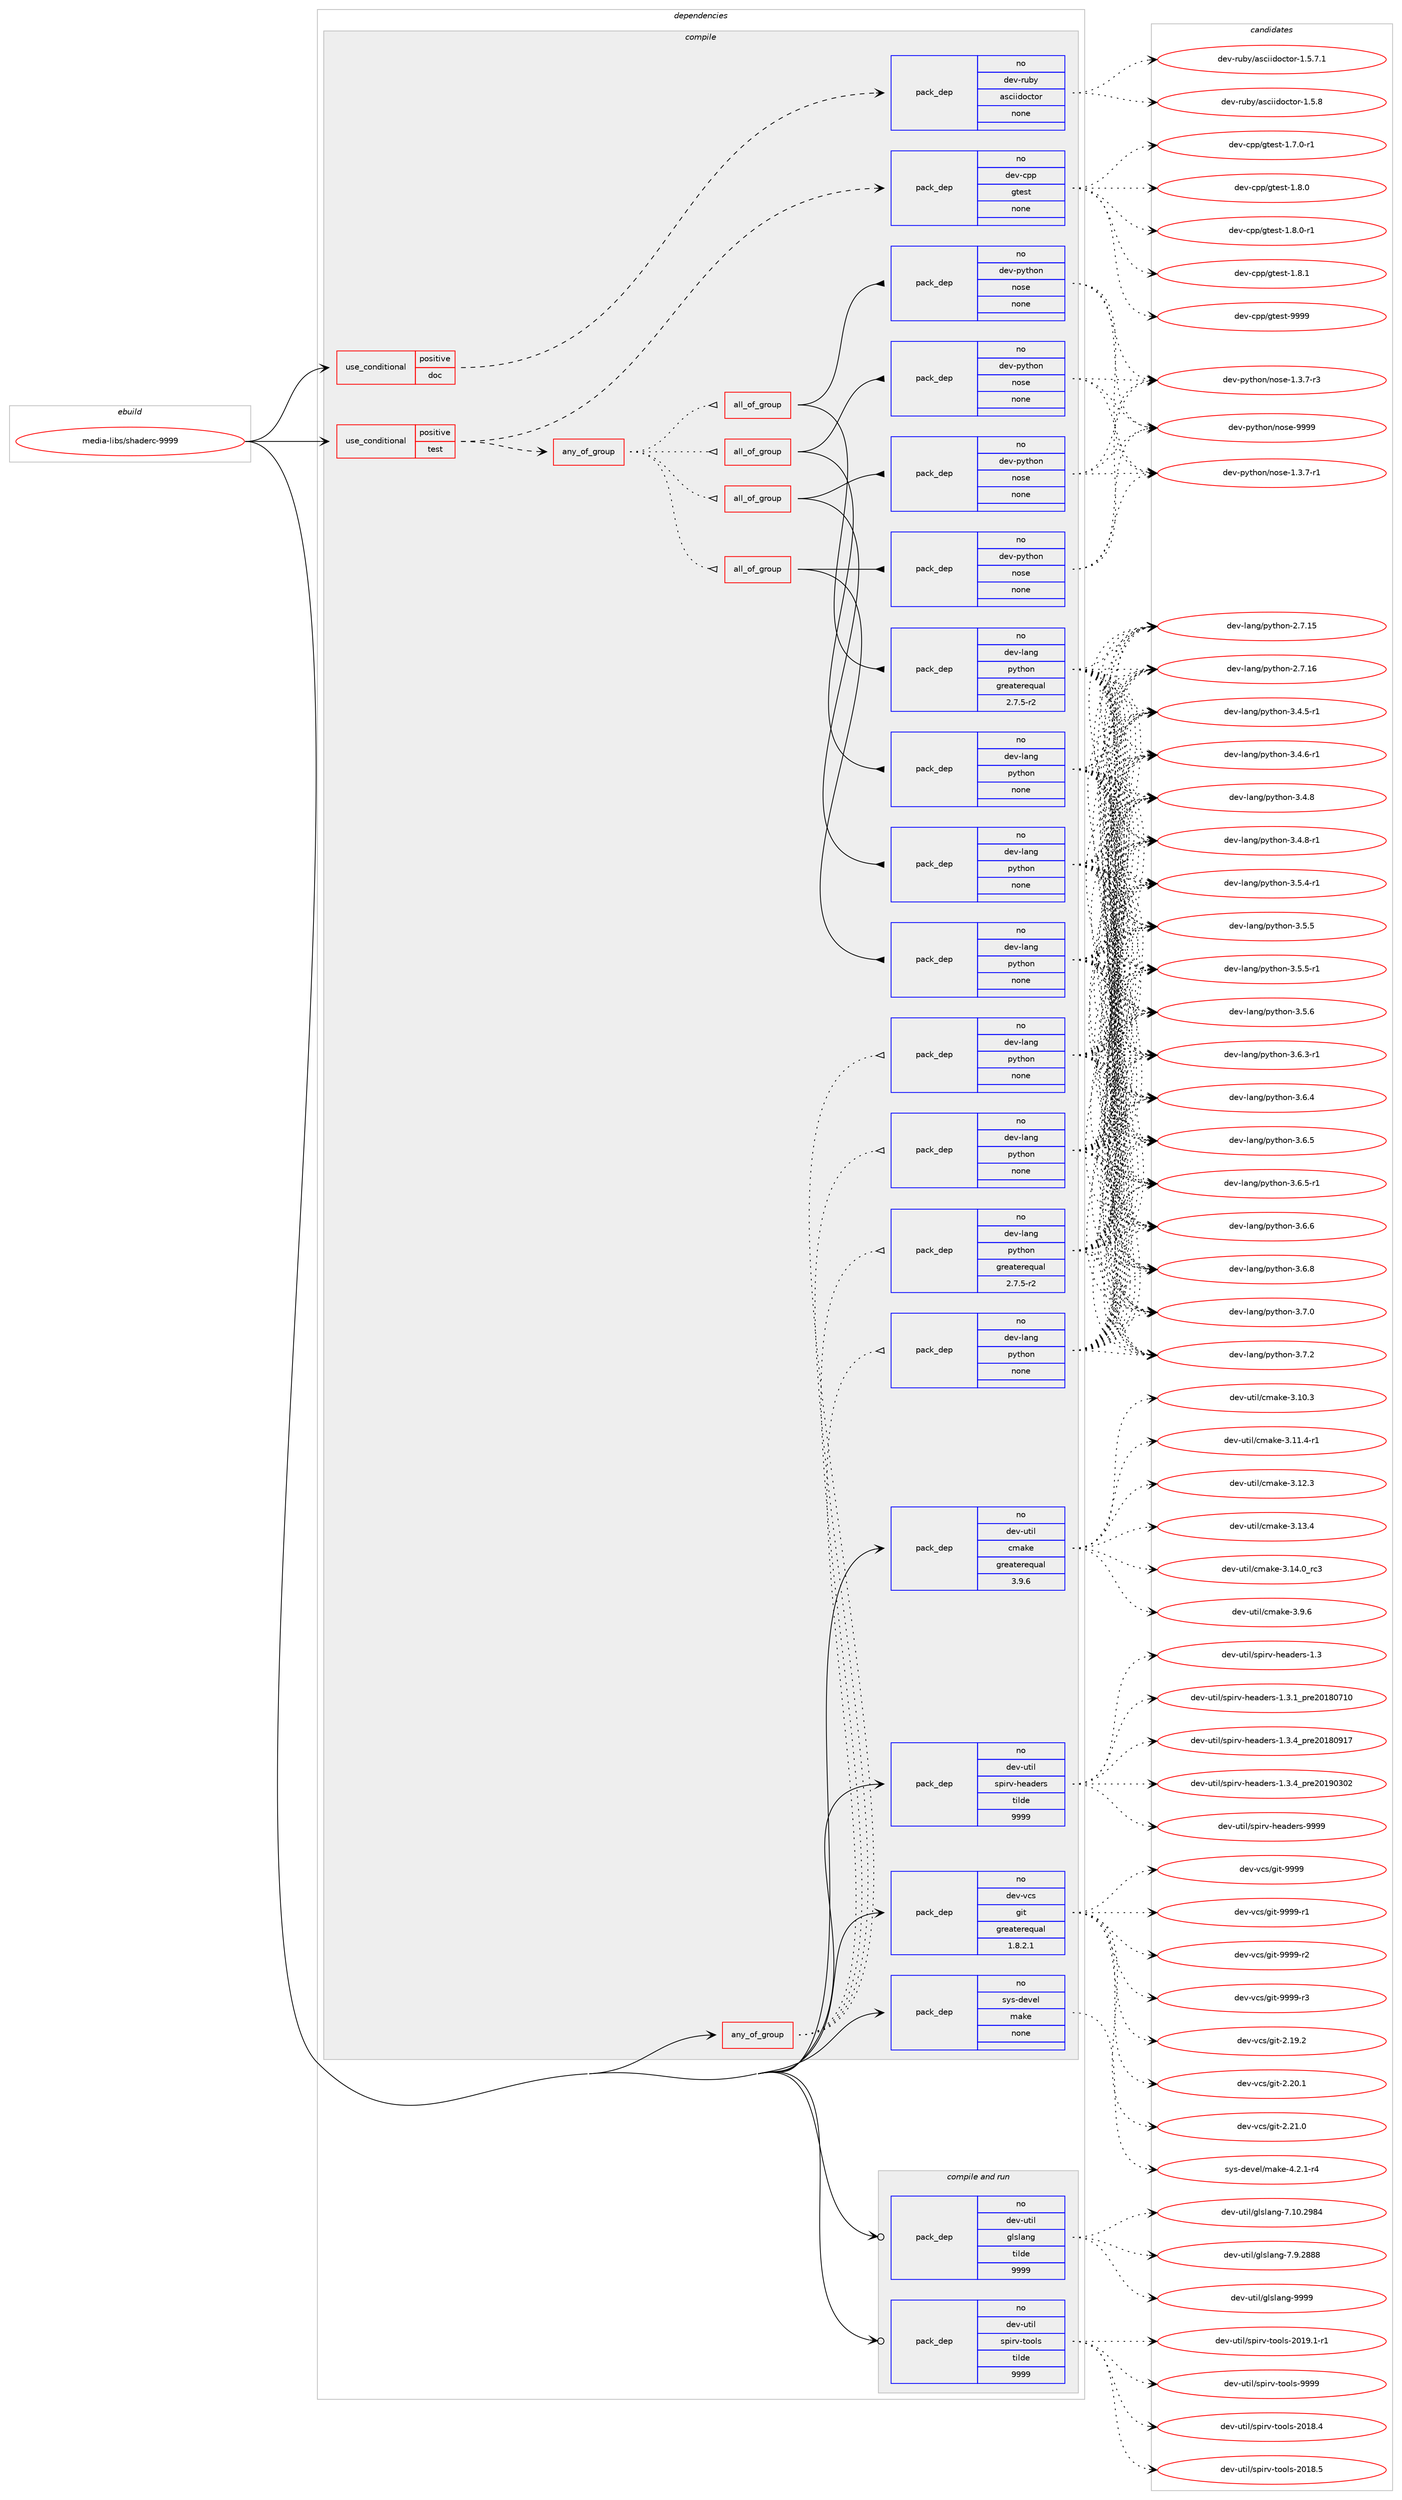 digraph prolog {

# *************
# Graph options
# *************

newrank=true;
concentrate=true;
compound=true;
graph [rankdir=LR,fontname=Helvetica,fontsize=10,ranksep=1.5];#, ranksep=2.5, nodesep=0.2];
edge  [arrowhead=vee];
node  [fontname=Helvetica,fontsize=10];

# **********
# The ebuild
# **********

subgraph cluster_leftcol {
color=gray;
rank=same;
label=<<i>ebuild</i>>;
id [label="media-libs/shaderc-9999", color=red, width=4, href="../media-libs/shaderc-9999.svg"];
}

# ****************
# The dependencies
# ****************

subgraph cluster_midcol {
color=gray;
label=<<i>dependencies</i>>;
subgraph cluster_compile {
fillcolor="#eeeeee";
style=filled;
label=<<i>compile</i>>;
subgraph any25323 {
dependency1618282 [label=<<TABLE BORDER="0" CELLBORDER="1" CELLSPACING="0" CELLPADDING="4"><TR><TD CELLPADDING="10">any_of_group</TD></TR></TABLE>>, shape=none, color=red];subgraph pack1156294 {
dependency1618283 [label=<<TABLE BORDER="0" CELLBORDER="1" CELLSPACING="0" CELLPADDING="4" WIDTH="220"><TR><TD ROWSPAN="6" CELLPADDING="30">pack_dep</TD></TR><TR><TD WIDTH="110">no</TD></TR><TR><TD>dev-lang</TD></TR><TR><TD>python</TD></TR><TR><TD>none</TD></TR><TR><TD></TD></TR></TABLE>>, shape=none, color=blue];
}
dependency1618282:e -> dependency1618283:w [weight=20,style="dotted",arrowhead="oinv"];
subgraph pack1156295 {
dependency1618284 [label=<<TABLE BORDER="0" CELLBORDER="1" CELLSPACING="0" CELLPADDING="4" WIDTH="220"><TR><TD ROWSPAN="6" CELLPADDING="30">pack_dep</TD></TR><TR><TD WIDTH="110">no</TD></TR><TR><TD>dev-lang</TD></TR><TR><TD>python</TD></TR><TR><TD>none</TD></TR><TR><TD></TD></TR></TABLE>>, shape=none, color=blue];
}
dependency1618282:e -> dependency1618284:w [weight=20,style="dotted",arrowhead="oinv"];
subgraph pack1156296 {
dependency1618285 [label=<<TABLE BORDER="0" CELLBORDER="1" CELLSPACING="0" CELLPADDING="4" WIDTH="220"><TR><TD ROWSPAN="6" CELLPADDING="30">pack_dep</TD></TR><TR><TD WIDTH="110">no</TD></TR><TR><TD>dev-lang</TD></TR><TR><TD>python</TD></TR><TR><TD>none</TD></TR><TR><TD></TD></TR></TABLE>>, shape=none, color=blue];
}
dependency1618282:e -> dependency1618285:w [weight=20,style="dotted",arrowhead="oinv"];
subgraph pack1156297 {
dependency1618286 [label=<<TABLE BORDER="0" CELLBORDER="1" CELLSPACING="0" CELLPADDING="4" WIDTH="220"><TR><TD ROWSPAN="6" CELLPADDING="30">pack_dep</TD></TR><TR><TD WIDTH="110">no</TD></TR><TR><TD>dev-lang</TD></TR><TR><TD>python</TD></TR><TR><TD>greaterequal</TD></TR><TR><TD>2.7.5-r2</TD></TR></TABLE>>, shape=none, color=blue];
}
dependency1618282:e -> dependency1618286:w [weight=20,style="dotted",arrowhead="oinv"];
}
id:e -> dependency1618282:w [weight=20,style="solid",arrowhead="vee"];
subgraph cond435908 {
dependency1618287 [label=<<TABLE BORDER="0" CELLBORDER="1" CELLSPACING="0" CELLPADDING="4"><TR><TD ROWSPAN="3" CELLPADDING="10">use_conditional</TD></TR><TR><TD>positive</TD></TR><TR><TD>doc</TD></TR></TABLE>>, shape=none, color=red];
subgraph pack1156298 {
dependency1618288 [label=<<TABLE BORDER="0" CELLBORDER="1" CELLSPACING="0" CELLPADDING="4" WIDTH="220"><TR><TD ROWSPAN="6" CELLPADDING="30">pack_dep</TD></TR><TR><TD WIDTH="110">no</TD></TR><TR><TD>dev-ruby</TD></TR><TR><TD>asciidoctor</TD></TR><TR><TD>none</TD></TR><TR><TD></TD></TR></TABLE>>, shape=none, color=blue];
}
dependency1618287:e -> dependency1618288:w [weight=20,style="dashed",arrowhead="vee"];
}
id:e -> dependency1618287:w [weight=20,style="solid",arrowhead="vee"];
subgraph cond435909 {
dependency1618289 [label=<<TABLE BORDER="0" CELLBORDER="1" CELLSPACING="0" CELLPADDING="4"><TR><TD ROWSPAN="3" CELLPADDING="10">use_conditional</TD></TR><TR><TD>positive</TD></TR><TR><TD>test</TD></TR></TABLE>>, shape=none, color=red];
subgraph pack1156299 {
dependency1618290 [label=<<TABLE BORDER="0" CELLBORDER="1" CELLSPACING="0" CELLPADDING="4" WIDTH="220"><TR><TD ROWSPAN="6" CELLPADDING="30">pack_dep</TD></TR><TR><TD WIDTH="110">no</TD></TR><TR><TD>dev-cpp</TD></TR><TR><TD>gtest</TD></TR><TR><TD>none</TD></TR><TR><TD></TD></TR></TABLE>>, shape=none, color=blue];
}
dependency1618289:e -> dependency1618290:w [weight=20,style="dashed",arrowhead="vee"];
subgraph any25324 {
dependency1618291 [label=<<TABLE BORDER="0" CELLBORDER="1" CELLSPACING="0" CELLPADDING="4"><TR><TD CELLPADDING="10">any_of_group</TD></TR></TABLE>>, shape=none, color=red];subgraph all760 {
dependency1618292 [label=<<TABLE BORDER="0" CELLBORDER="1" CELLSPACING="0" CELLPADDING="4"><TR><TD CELLPADDING="10">all_of_group</TD></TR></TABLE>>, shape=none, color=red];subgraph pack1156300 {
dependency1618293 [label=<<TABLE BORDER="0" CELLBORDER="1" CELLSPACING="0" CELLPADDING="4" WIDTH="220"><TR><TD ROWSPAN="6" CELLPADDING="30">pack_dep</TD></TR><TR><TD WIDTH="110">no</TD></TR><TR><TD>dev-lang</TD></TR><TR><TD>python</TD></TR><TR><TD>none</TD></TR><TR><TD></TD></TR></TABLE>>, shape=none, color=blue];
}
dependency1618292:e -> dependency1618293:w [weight=20,style="solid",arrowhead="inv"];
subgraph pack1156301 {
dependency1618294 [label=<<TABLE BORDER="0" CELLBORDER="1" CELLSPACING="0" CELLPADDING="4" WIDTH="220"><TR><TD ROWSPAN="6" CELLPADDING="30">pack_dep</TD></TR><TR><TD WIDTH="110">no</TD></TR><TR><TD>dev-python</TD></TR><TR><TD>nose</TD></TR><TR><TD>none</TD></TR><TR><TD></TD></TR></TABLE>>, shape=none, color=blue];
}
dependency1618292:e -> dependency1618294:w [weight=20,style="solid",arrowhead="inv"];
}
dependency1618291:e -> dependency1618292:w [weight=20,style="dotted",arrowhead="oinv"];
subgraph all761 {
dependency1618295 [label=<<TABLE BORDER="0" CELLBORDER="1" CELLSPACING="0" CELLPADDING="4"><TR><TD CELLPADDING="10">all_of_group</TD></TR></TABLE>>, shape=none, color=red];subgraph pack1156302 {
dependency1618296 [label=<<TABLE BORDER="0" CELLBORDER="1" CELLSPACING="0" CELLPADDING="4" WIDTH="220"><TR><TD ROWSPAN="6" CELLPADDING="30">pack_dep</TD></TR><TR><TD WIDTH="110">no</TD></TR><TR><TD>dev-lang</TD></TR><TR><TD>python</TD></TR><TR><TD>none</TD></TR><TR><TD></TD></TR></TABLE>>, shape=none, color=blue];
}
dependency1618295:e -> dependency1618296:w [weight=20,style="solid",arrowhead="inv"];
subgraph pack1156303 {
dependency1618297 [label=<<TABLE BORDER="0" CELLBORDER="1" CELLSPACING="0" CELLPADDING="4" WIDTH="220"><TR><TD ROWSPAN="6" CELLPADDING="30">pack_dep</TD></TR><TR><TD WIDTH="110">no</TD></TR><TR><TD>dev-python</TD></TR><TR><TD>nose</TD></TR><TR><TD>none</TD></TR><TR><TD></TD></TR></TABLE>>, shape=none, color=blue];
}
dependency1618295:e -> dependency1618297:w [weight=20,style="solid",arrowhead="inv"];
}
dependency1618291:e -> dependency1618295:w [weight=20,style="dotted",arrowhead="oinv"];
subgraph all762 {
dependency1618298 [label=<<TABLE BORDER="0" CELLBORDER="1" CELLSPACING="0" CELLPADDING="4"><TR><TD CELLPADDING="10">all_of_group</TD></TR></TABLE>>, shape=none, color=red];subgraph pack1156304 {
dependency1618299 [label=<<TABLE BORDER="0" CELLBORDER="1" CELLSPACING="0" CELLPADDING="4" WIDTH="220"><TR><TD ROWSPAN="6" CELLPADDING="30">pack_dep</TD></TR><TR><TD WIDTH="110">no</TD></TR><TR><TD>dev-lang</TD></TR><TR><TD>python</TD></TR><TR><TD>none</TD></TR><TR><TD></TD></TR></TABLE>>, shape=none, color=blue];
}
dependency1618298:e -> dependency1618299:w [weight=20,style="solid",arrowhead="inv"];
subgraph pack1156305 {
dependency1618300 [label=<<TABLE BORDER="0" CELLBORDER="1" CELLSPACING="0" CELLPADDING="4" WIDTH="220"><TR><TD ROWSPAN="6" CELLPADDING="30">pack_dep</TD></TR><TR><TD WIDTH="110">no</TD></TR><TR><TD>dev-python</TD></TR><TR><TD>nose</TD></TR><TR><TD>none</TD></TR><TR><TD></TD></TR></TABLE>>, shape=none, color=blue];
}
dependency1618298:e -> dependency1618300:w [weight=20,style="solid",arrowhead="inv"];
}
dependency1618291:e -> dependency1618298:w [weight=20,style="dotted",arrowhead="oinv"];
subgraph all763 {
dependency1618301 [label=<<TABLE BORDER="0" CELLBORDER="1" CELLSPACING="0" CELLPADDING="4"><TR><TD CELLPADDING="10">all_of_group</TD></TR></TABLE>>, shape=none, color=red];subgraph pack1156306 {
dependency1618302 [label=<<TABLE BORDER="0" CELLBORDER="1" CELLSPACING="0" CELLPADDING="4" WIDTH="220"><TR><TD ROWSPAN="6" CELLPADDING="30">pack_dep</TD></TR><TR><TD WIDTH="110">no</TD></TR><TR><TD>dev-lang</TD></TR><TR><TD>python</TD></TR><TR><TD>greaterequal</TD></TR><TR><TD>2.7.5-r2</TD></TR></TABLE>>, shape=none, color=blue];
}
dependency1618301:e -> dependency1618302:w [weight=20,style="solid",arrowhead="inv"];
subgraph pack1156307 {
dependency1618303 [label=<<TABLE BORDER="0" CELLBORDER="1" CELLSPACING="0" CELLPADDING="4" WIDTH="220"><TR><TD ROWSPAN="6" CELLPADDING="30">pack_dep</TD></TR><TR><TD WIDTH="110">no</TD></TR><TR><TD>dev-python</TD></TR><TR><TD>nose</TD></TR><TR><TD>none</TD></TR><TR><TD></TD></TR></TABLE>>, shape=none, color=blue];
}
dependency1618301:e -> dependency1618303:w [weight=20,style="solid",arrowhead="inv"];
}
dependency1618291:e -> dependency1618301:w [weight=20,style="dotted",arrowhead="oinv"];
}
dependency1618289:e -> dependency1618291:w [weight=20,style="dashed",arrowhead="vee"];
}
id:e -> dependency1618289:w [weight=20,style="solid",arrowhead="vee"];
subgraph pack1156308 {
dependency1618304 [label=<<TABLE BORDER="0" CELLBORDER="1" CELLSPACING="0" CELLPADDING="4" WIDTH="220"><TR><TD ROWSPAN="6" CELLPADDING="30">pack_dep</TD></TR><TR><TD WIDTH="110">no</TD></TR><TR><TD>dev-util</TD></TR><TR><TD>cmake</TD></TR><TR><TD>greaterequal</TD></TR><TR><TD>3.9.6</TD></TR></TABLE>>, shape=none, color=blue];
}
id:e -> dependency1618304:w [weight=20,style="solid",arrowhead="vee"];
subgraph pack1156309 {
dependency1618305 [label=<<TABLE BORDER="0" CELLBORDER="1" CELLSPACING="0" CELLPADDING="4" WIDTH="220"><TR><TD ROWSPAN="6" CELLPADDING="30">pack_dep</TD></TR><TR><TD WIDTH="110">no</TD></TR><TR><TD>dev-util</TD></TR><TR><TD>spirv-headers</TD></TR><TR><TD>tilde</TD></TR><TR><TD>9999</TD></TR></TABLE>>, shape=none, color=blue];
}
id:e -> dependency1618305:w [weight=20,style="solid",arrowhead="vee"];
subgraph pack1156310 {
dependency1618306 [label=<<TABLE BORDER="0" CELLBORDER="1" CELLSPACING="0" CELLPADDING="4" WIDTH="220"><TR><TD ROWSPAN="6" CELLPADDING="30">pack_dep</TD></TR><TR><TD WIDTH="110">no</TD></TR><TR><TD>dev-vcs</TD></TR><TR><TD>git</TD></TR><TR><TD>greaterequal</TD></TR><TR><TD>1.8.2.1</TD></TR></TABLE>>, shape=none, color=blue];
}
id:e -> dependency1618306:w [weight=20,style="solid",arrowhead="vee"];
subgraph pack1156311 {
dependency1618307 [label=<<TABLE BORDER="0" CELLBORDER="1" CELLSPACING="0" CELLPADDING="4" WIDTH="220"><TR><TD ROWSPAN="6" CELLPADDING="30">pack_dep</TD></TR><TR><TD WIDTH="110">no</TD></TR><TR><TD>sys-devel</TD></TR><TR><TD>make</TD></TR><TR><TD>none</TD></TR><TR><TD></TD></TR></TABLE>>, shape=none, color=blue];
}
id:e -> dependency1618307:w [weight=20,style="solid",arrowhead="vee"];
}
subgraph cluster_compileandrun {
fillcolor="#eeeeee";
style=filled;
label=<<i>compile and run</i>>;
subgraph pack1156312 {
dependency1618308 [label=<<TABLE BORDER="0" CELLBORDER="1" CELLSPACING="0" CELLPADDING="4" WIDTH="220"><TR><TD ROWSPAN="6" CELLPADDING="30">pack_dep</TD></TR><TR><TD WIDTH="110">no</TD></TR><TR><TD>dev-util</TD></TR><TR><TD>glslang</TD></TR><TR><TD>tilde</TD></TR><TR><TD>9999</TD></TR></TABLE>>, shape=none, color=blue];
}
id:e -> dependency1618308:w [weight=20,style="solid",arrowhead="odotvee"];
subgraph pack1156313 {
dependency1618309 [label=<<TABLE BORDER="0" CELLBORDER="1" CELLSPACING="0" CELLPADDING="4" WIDTH="220"><TR><TD ROWSPAN="6" CELLPADDING="30">pack_dep</TD></TR><TR><TD WIDTH="110">no</TD></TR><TR><TD>dev-util</TD></TR><TR><TD>spirv-tools</TD></TR><TR><TD>tilde</TD></TR><TR><TD>9999</TD></TR></TABLE>>, shape=none, color=blue];
}
id:e -> dependency1618309:w [weight=20,style="solid",arrowhead="odotvee"];
}
subgraph cluster_run {
fillcolor="#eeeeee";
style=filled;
label=<<i>run</i>>;
}
}

# **************
# The candidates
# **************

subgraph cluster_choices {
rank=same;
color=gray;
label=<<i>candidates</i>>;

subgraph choice1156294 {
color=black;
nodesep=1;
choice10010111845108971101034711212111610411111045504655464953 [label="dev-lang/python-2.7.15", color=red, width=4,href="../dev-lang/python-2.7.15.svg"];
choice10010111845108971101034711212111610411111045504655464954 [label="dev-lang/python-2.7.16", color=red, width=4,href="../dev-lang/python-2.7.16.svg"];
choice1001011184510897110103471121211161041111104551465246534511449 [label="dev-lang/python-3.4.5-r1", color=red, width=4,href="../dev-lang/python-3.4.5-r1.svg"];
choice1001011184510897110103471121211161041111104551465246544511449 [label="dev-lang/python-3.4.6-r1", color=red, width=4,href="../dev-lang/python-3.4.6-r1.svg"];
choice100101118451089711010347112121116104111110455146524656 [label="dev-lang/python-3.4.8", color=red, width=4,href="../dev-lang/python-3.4.8.svg"];
choice1001011184510897110103471121211161041111104551465246564511449 [label="dev-lang/python-3.4.8-r1", color=red, width=4,href="../dev-lang/python-3.4.8-r1.svg"];
choice1001011184510897110103471121211161041111104551465346524511449 [label="dev-lang/python-3.5.4-r1", color=red, width=4,href="../dev-lang/python-3.5.4-r1.svg"];
choice100101118451089711010347112121116104111110455146534653 [label="dev-lang/python-3.5.5", color=red, width=4,href="../dev-lang/python-3.5.5.svg"];
choice1001011184510897110103471121211161041111104551465346534511449 [label="dev-lang/python-3.5.5-r1", color=red, width=4,href="../dev-lang/python-3.5.5-r1.svg"];
choice100101118451089711010347112121116104111110455146534654 [label="dev-lang/python-3.5.6", color=red, width=4,href="../dev-lang/python-3.5.6.svg"];
choice1001011184510897110103471121211161041111104551465446514511449 [label="dev-lang/python-3.6.3-r1", color=red, width=4,href="../dev-lang/python-3.6.3-r1.svg"];
choice100101118451089711010347112121116104111110455146544652 [label="dev-lang/python-3.6.4", color=red, width=4,href="../dev-lang/python-3.6.4.svg"];
choice100101118451089711010347112121116104111110455146544653 [label="dev-lang/python-3.6.5", color=red, width=4,href="../dev-lang/python-3.6.5.svg"];
choice1001011184510897110103471121211161041111104551465446534511449 [label="dev-lang/python-3.6.5-r1", color=red, width=4,href="../dev-lang/python-3.6.5-r1.svg"];
choice100101118451089711010347112121116104111110455146544654 [label="dev-lang/python-3.6.6", color=red, width=4,href="../dev-lang/python-3.6.6.svg"];
choice100101118451089711010347112121116104111110455146544656 [label="dev-lang/python-3.6.8", color=red, width=4,href="../dev-lang/python-3.6.8.svg"];
choice100101118451089711010347112121116104111110455146554648 [label="dev-lang/python-3.7.0", color=red, width=4,href="../dev-lang/python-3.7.0.svg"];
choice100101118451089711010347112121116104111110455146554650 [label="dev-lang/python-3.7.2", color=red, width=4,href="../dev-lang/python-3.7.2.svg"];
dependency1618283:e -> choice10010111845108971101034711212111610411111045504655464953:w [style=dotted,weight="100"];
dependency1618283:e -> choice10010111845108971101034711212111610411111045504655464954:w [style=dotted,weight="100"];
dependency1618283:e -> choice1001011184510897110103471121211161041111104551465246534511449:w [style=dotted,weight="100"];
dependency1618283:e -> choice1001011184510897110103471121211161041111104551465246544511449:w [style=dotted,weight="100"];
dependency1618283:e -> choice100101118451089711010347112121116104111110455146524656:w [style=dotted,weight="100"];
dependency1618283:e -> choice1001011184510897110103471121211161041111104551465246564511449:w [style=dotted,weight="100"];
dependency1618283:e -> choice1001011184510897110103471121211161041111104551465346524511449:w [style=dotted,weight="100"];
dependency1618283:e -> choice100101118451089711010347112121116104111110455146534653:w [style=dotted,weight="100"];
dependency1618283:e -> choice1001011184510897110103471121211161041111104551465346534511449:w [style=dotted,weight="100"];
dependency1618283:e -> choice100101118451089711010347112121116104111110455146534654:w [style=dotted,weight="100"];
dependency1618283:e -> choice1001011184510897110103471121211161041111104551465446514511449:w [style=dotted,weight="100"];
dependency1618283:e -> choice100101118451089711010347112121116104111110455146544652:w [style=dotted,weight="100"];
dependency1618283:e -> choice100101118451089711010347112121116104111110455146544653:w [style=dotted,weight="100"];
dependency1618283:e -> choice1001011184510897110103471121211161041111104551465446534511449:w [style=dotted,weight="100"];
dependency1618283:e -> choice100101118451089711010347112121116104111110455146544654:w [style=dotted,weight="100"];
dependency1618283:e -> choice100101118451089711010347112121116104111110455146544656:w [style=dotted,weight="100"];
dependency1618283:e -> choice100101118451089711010347112121116104111110455146554648:w [style=dotted,weight="100"];
dependency1618283:e -> choice100101118451089711010347112121116104111110455146554650:w [style=dotted,weight="100"];
}
subgraph choice1156295 {
color=black;
nodesep=1;
choice10010111845108971101034711212111610411111045504655464953 [label="dev-lang/python-2.7.15", color=red, width=4,href="../dev-lang/python-2.7.15.svg"];
choice10010111845108971101034711212111610411111045504655464954 [label="dev-lang/python-2.7.16", color=red, width=4,href="../dev-lang/python-2.7.16.svg"];
choice1001011184510897110103471121211161041111104551465246534511449 [label="dev-lang/python-3.4.5-r1", color=red, width=4,href="../dev-lang/python-3.4.5-r1.svg"];
choice1001011184510897110103471121211161041111104551465246544511449 [label="dev-lang/python-3.4.6-r1", color=red, width=4,href="../dev-lang/python-3.4.6-r1.svg"];
choice100101118451089711010347112121116104111110455146524656 [label="dev-lang/python-3.4.8", color=red, width=4,href="../dev-lang/python-3.4.8.svg"];
choice1001011184510897110103471121211161041111104551465246564511449 [label="dev-lang/python-3.4.8-r1", color=red, width=4,href="../dev-lang/python-3.4.8-r1.svg"];
choice1001011184510897110103471121211161041111104551465346524511449 [label="dev-lang/python-3.5.4-r1", color=red, width=4,href="../dev-lang/python-3.5.4-r1.svg"];
choice100101118451089711010347112121116104111110455146534653 [label="dev-lang/python-3.5.5", color=red, width=4,href="../dev-lang/python-3.5.5.svg"];
choice1001011184510897110103471121211161041111104551465346534511449 [label="dev-lang/python-3.5.5-r1", color=red, width=4,href="../dev-lang/python-3.5.5-r1.svg"];
choice100101118451089711010347112121116104111110455146534654 [label="dev-lang/python-3.5.6", color=red, width=4,href="../dev-lang/python-3.5.6.svg"];
choice1001011184510897110103471121211161041111104551465446514511449 [label="dev-lang/python-3.6.3-r1", color=red, width=4,href="../dev-lang/python-3.6.3-r1.svg"];
choice100101118451089711010347112121116104111110455146544652 [label="dev-lang/python-3.6.4", color=red, width=4,href="../dev-lang/python-3.6.4.svg"];
choice100101118451089711010347112121116104111110455146544653 [label="dev-lang/python-3.6.5", color=red, width=4,href="../dev-lang/python-3.6.5.svg"];
choice1001011184510897110103471121211161041111104551465446534511449 [label="dev-lang/python-3.6.5-r1", color=red, width=4,href="../dev-lang/python-3.6.5-r1.svg"];
choice100101118451089711010347112121116104111110455146544654 [label="dev-lang/python-3.6.6", color=red, width=4,href="../dev-lang/python-3.6.6.svg"];
choice100101118451089711010347112121116104111110455146544656 [label="dev-lang/python-3.6.8", color=red, width=4,href="../dev-lang/python-3.6.8.svg"];
choice100101118451089711010347112121116104111110455146554648 [label="dev-lang/python-3.7.0", color=red, width=4,href="../dev-lang/python-3.7.0.svg"];
choice100101118451089711010347112121116104111110455146554650 [label="dev-lang/python-3.7.2", color=red, width=4,href="../dev-lang/python-3.7.2.svg"];
dependency1618284:e -> choice10010111845108971101034711212111610411111045504655464953:w [style=dotted,weight="100"];
dependency1618284:e -> choice10010111845108971101034711212111610411111045504655464954:w [style=dotted,weight="100"];
dependency1618284:e -> choice1001011184510897110103471121211161041111104551465246534511449:w [style=dotted,weight="100"];
dependency1618284:e -> choice1001011184510897110103471121211161041111104551465246544511449:w [style=dotted,weight="100"];
dependency1618284:e -> choice100101118451089711010347112121116104111110455146524656:w [style=dotted,weight="100"];
dependency1618284:e -> choice1001011184510897110103471121211161041111104551465246564511449:w [style=dotted,weight="100"];
dependency1618284:e -> choice1001011184510897110103471121211161041111104551465346524511449:w [style=dotted,weight="100"];
dependency1618284:e -> choice100101118451089711010347112121116104111110455146534653:w [style=dotted,weight="100"];
dependency1618284:e -> choice1001011184510897110103471121211161041111104551465346534511449:w [style=dotted,weight="100"];
dependency1618284:e -> choice100101118451089711010347112121116104111110455146534654:w [style=dotted,weight="100"];
dependency1618284:e -> choice1001011184510897110103471121211161041111104551465446514511449:w [style=dotted,weight="100"];
dependency1618284:e -> choice100101118451089711010347112121116104111110455146544652:w [style=dotted,weight="100"];
dependency1618284:e -> choice100101118451089711010347112121116104111110455146544653:w [style=dotted,weight="100"];
dependency1618284:e -> choice1001011184510897110103471121211161041111104551465446534511449:w [style=dotted,weight="100"];
dependency1618284:e -> choice100101118451089711010347112121116104111110455146544654:w [style=dotted,weight="100"];
dependency1618284:e -> choice100101118451089711010347112121116104111110455146544656:w [style=dotted,weight="100"];
dependency1618284:e -> choice100101118451089711010347112121116104111110455146554648:w [style=dotted,weight="100"];
dependency1618284:e -> choice100101118451089711010347112121116104111110455146554650:w [style=dotted,weight="100"];
}
subgraph choice1156296 {
color=black;
nodesep=1;
choice10010111845108971101034711212111610411111045504655464953 [label="dev-lang/python-2.7.15", color=red, width=4,href="../dev-lang/python-2.7.15.svg"];
choice10010111845108971101034711212111610411111045504655464954 [label="dev-lang/python-2.7.16", color=red, width=4,href="../dev-lang/python-2.7.16.svg"];
choice1001011184510897110103471121211161041111104551465246534511449 [label="dev-lang/python-3.4.5-r1", color=red, width=4,href="../dev-lang/python-3.4.5-r1.svg"];
choice1001011184510897110103471121211161041111104551465246544511449 [label="dev-lang/python-3.4.6-r1", color=red, width=4,href="../dev-lang/python-3.4.6-r1.svg"];
choice100101118451089711010347112121116104111110455146524656 [label="dev-lang/python-3.4.8", color=red, width=4,href="../dev-lang/python-3.4.8.svg"];
choice1001011184510897110103471121211161041111104551465246564511449 [label="dev-lang/python-3.4.8-r1", color=red, width=4,href="../dev-lang/python-3.4.8-r1.svg"];
choice1001011184510897110103471121211161041111104551465346524511449 [label="dev-lang/python-3.5.4-r1", color=red, width=4,href="../dev-lang/python-3.5.4-r1.svg"];
choice100101118451089711010347112121116104111110455146534653 [label="dev-lang/python-3.5.5", color=red, width=4,href="../dev-lang/python-3.5.5.svg"];
choice1001011184510897110103471121211161041111104551465346534511449 [label="dev-lang/python-3.5.5-r1", color=red, width=4,href="../dev-lang/python-3.5.5-r1.svg"];
choice100101118451089711010347112121116104111110455146534654 [label="dev-lang/python-3.5.6", color=red, width=4,href="../dev-lang/python-3.5.6.svg"];
choice1001011184510897110103471121211161041111104551465446514511449 [label="dev-lang/python-3.6.3-r1", color=red, width=4,href="../dev-lang/python-3.6.3-r1.svg"];
choice100101118451089711010347112121116104111110455146544652 [label="dev-lang/python-3.6.4", color=red, width=4,href="../dev-lang/python-3.6.4.svg"];
choice100101118451089711010347112121116104111110455146544653 [label="dev-lang/python-3.6.5", color=red, width=4,href="../dev-lang/python-3.6.5.svg"];
choice1001011184510897110103471121211161041111104551465446534511449 [label="dev-lang/python-3.6.5-r1", color=red, width=4,href="../dev-lang/python-3.6.5-r1.svg"];
choice100101118451089711010347112121116104111110455146544654 [label="dev-lang/python-3.6.6", color=red, width=4,href="../dev-lang/python-3.6.6.svg"];
choice100101118451089711010347112121116104111110455146544656 [label="dev-lang/python-3.6.8", color=red, width=4,href="../dev-lang/python-3.6.8.svg"];
choice100101118451089711010347112121116104111110455146554648 [label="dev-lang/python-3.7.0", color=red, width=4,href="../dev-lang/python-3.7.0.svg"];
choice100101118451089711010347112121116104111110455146554650 [label="dev-lang/python-3.7.2", color=red, width=4,href="../dev-lang/python-3.7.2.svg"];
dependency1618285:e -> choice10010111845108971101034711212111610411111045504655464953:w [style=dotted,weight="100"];
dependency1618285:e -> choice10010111845108971101034711212111610411111045504655464954:w [style=dotted,weight="100"];
dependency1618285:e -> choice1001011184510897110103471121211161041111104551465246534511449:w [style=dotted,weight="100"];
dependency1618285:e -> choice1001011184510897110103471121211161041111104551465246544511449:w [style=dotted,weight="100"];
dependency1618285:e -> choice100101118451089711010347112121116104111110455146524656:w [style=dotted,weight="100"];
dependency1618285:e -> choice1001011184510897110103471121211161041111104551465246564511449:w [style=dotted,weight="100"];
dependency1618285:e -> choice1001011184510897110103471121211161041111104551465346524511449:w [style=dotted,weight="100"];
dependency1618285:e -> choice100101118451089711010347112121116104111110455146534653:w [style=dotted,weight="100"];
dependency1618285:e -> choice1001011184510897110103471121211161041111104551465346534511449:w [style=dotted,weight="100"];
dependency1618285:e -> choice100101118451089711010347112121116104111110455146534654:w [style=dotted,weight="100"];
dependency1618285:e -> choice1001011184510897110103471121211161041111104551465446514511449:w [style=dotted,weight="100"];
dependency1618285:e -> choice100101118451089711010347112121116104111110455146544652:w [style=dotted,weight="100"];
dependency1618285:e -> choice100101118451089711010347112121116104111110455146544653:w [style=dotted,weight="100"];
dependency1618285:e -> choice1001011184510897110103471121211161041111104551465446534511449:w [style=dotted,weight="100"];
dependency1618285:e -> choice100101118451089711010347112121116104111110455146544654:w [style=dotted,weight="100"];
dependency1618285:e -> choice100101118451089711010347112121116104111110455146544656:w [style=dotted,weight="100"];
dependency1618285:e -> choice100101118451089711010347112121116104111110455146554648:w [style=dotted,weight="100"];
dependency1618285:e -> choice100101118451089711010347112121116104111110455146554650:w [style=dotted,weight="100"];
}
subgraph choice1156297 {
color=black;
nodesep=1;
choice10010111845108971101034711212111610411111045504655464953 [label="dev-lang/python-2.7.15", color=red, width=4,href="../dev-lang/python-2.7.15.svg"];
choice10010111845108971101034711212111610411111045504655464954 [label="dev-lang/python-2.7.16", color=red, width=4,href="../dev-lang/python-2.7.16.svg"];
choice1001011184510897110103471121211161041111104551465246534511449 [label="dev-lang/python-3.4.5-r1", color=red, width=4,href="../dev-lang/python-3.4.5-r1.svg"];
choice1001011184510897110103471121211161041111104551465246544511449 [label="dev-lang/python-3.4.6-r1", color=red, width=4,href="../dev-lang/python-3.4.6-r1.svg"];
choice100101118451089711010347112121116104111110455146524656 [label="dev-lang/python-3.4.8", color=red, width=4,href="../dev-lang/python-3.4.8.svg"];
choice1001011184510897110103471121211161041111104551465246564511449 [label="dev-lang/python-3.4.8-r1", color=red, width=4,href="../dev-lang/python-3.4.8-r1.svg"];
choice1001011184510897110103471121211161041111104551465346524511449 [label="dev-lang/python-3.5.4-r1", color=red, width=4,href="../dev-lang/python-3.5.4-r1.svg"];
choice100101118451089711010347112121116104111110455146534653 [label="dev-lang/python-3.5.5", color=red, width=4,href="../dev-lang/python-3.5.5.svg"];
choice1001011184510897110103471121211161041111104551465346534511449 [label="dev-lang/python-3.5.5-r1", color=red, width=4,href="../dev-lang/python-3.5.5-r1.svg"];
choice100101118451089711010347112121116104111110455146534654 [label="dev-lang/python-3.5.6", color=red, width=4,href="../dev-lang/python-3.5.6.svg"];
choice1001011184510897110103471121211161041111104551465446514511449 [label="dev-lang/python-3.6.3-r1", color=red, width=4,href="../dev-lang/python-3.6.3-r1.svg"];
choice100101118451089711010347112121116104111110455146544652 [label="dev-lang/python-3.6.4", color=red, width=4,href="../dev-lang/python-3.6.4.svg"];
choice100101118451089711010347112121116104111110455146544653 [label="dev-lang/python-3.6.5", color=red, width=4,href="../dev-lang/python-3.6.5.svg"];
choice1001011184510897110103471121211161041111104551465446534511449 [label="dev-lang/python-3.6.5-r1", color=red, width=4,href="../dev-lang/python-3.6.5-r1.svg"];
choice100101118451089711010347112121116104111110455146544654 [label="dev-lang/python-3.6.6", color=red, width=4,href="../dev-lang/python-3.6.6.svg"];
choice100101118451089711010347112121116104111110455146544656 [label="dev-lang/python-3.6.8", color=red, width=4,href="../dev-lang/python-3.6.8.svg"];
choice100101118451089711010347112121116104111110455146554648 [label="dev-lang/python-3.7.0", color=red, width=4,href="../dev-lang/python-3.7.0.svg"];
choice100101118451089711010347112121116104111110455146554650 [label="dev-lang/python-3.7.2", color=red, width=4,href="../dev-lang/python-3.7.2.svg"];
dependency1618286:e -> choice10010111845108971101034711212111610411111045504655464953:w [style=dotted,weight="100"];
dependency1618286:e -> choice10010111845108971101034711212111610411111045504655464954:w [style=dotted,weight="100"];
dependency1618286:e -> choice1001011184510897110103471121211161041111104551465246534511449:w [style=dotted,weight="100"];
dependency1618286:e -> choice1001011184510897110103471121211161041111104551465246544511449:w [style=dotted,weight="100"];
dependency1618286:e -> choice100101118451089711010347112121116104111110455146524656:w [style=dotted,weight="100"];
dependency1618286:e -> choice1001011184510897110103471121211161041111104551465246564511449:w [style=dotted,weight="100"];
dependency1618286:e -> choice1001011184510897110103471121211161041111104551465346524511449:w [style=dotted,weight="100"];
dependency1618286:e -> choice100101118451089711010347112121116104111110455146534653:w [style=dotted,weight="100"];
dependency1618286:e -> choice1001011184510897110103471121211161041111104551465346534511449:w [style=dotted,weight="100"];
dependency1618286:e -> choice100101118451089711010347112121116104111110455146534654:w [style=dotted,weight="100"];
dependency1618286:e -> choice1001011184510897110103471121211161041111104551465446514511449:w [style=dotted,weight="100"];
dependency1618286:e -> choice100101118451089711010347112121116104111110455146544652:w [style=dotted,weight="100"];
dependency1618286:e -> choice100101118451089711010347112121116104111110455146544653:w [style=dotted,weight="100"];
dependency1618286:e -> choice1001011184510897110103471121211161041111104551465446534511449:w [style=dotted,weight="100"];
dependency1618286:e -> choice100101118451089711010347112121116104111110455146544654:w [style=dotted,weight="100"];
dependency1618286:e -> choice100101118451089711010347112121116104111110455146544656:w [style=dotted,weight="100"];
dependency1618286:e -> choice100101118451089711010347112121116104111110455146554648:w [style=dotted,weight="100"];
dependency1618286:e -> choice100101118451089711010347112121116104111110455146554650:w [style=dotted,weight="100"];
}
subgraph choice1156298 {
color=black;
nodesep=1;
choice1001011184511411798121479711599105105100111991161111144549465346554649 [label="dev-ruby/asciidoctor-1.5.7.1", color=red, width=4,href="../dev-ruby/asciidoctor-1.5.7.1.svg"];
choice100101118451141179812147971159910510510011199116111114454946534656 [label="dev-ruby/asciidoctor-1.5.8", color=red, width=4,href="../dev-ruby/asciidoctor-1.5.8.svg"];
dependency1618288:e -> choice1001011184511411798121479711599105105100111991161111144549465346554649:w [style=dotted,weight="100"];
dependency1618288:e -> choice100101118451141179812147971159910510510011199116111114454946534656:w [style=dotted,weight="100"];
}
subgraph choice1156299 {
color=black;
nodesep=1;
choice1001011184599112112471031161011151164549465546484511449 [label="dev-cpp/gtest-1.7.0-r1", color=red, width=4,href="../dev-cpp/gtest-1.7.0-r1.svg"];
choice100101118459911211247103116101115116454946564648 [label="dev-cpp/gtest-1.8.0", color=red, width=4,href="../dev-cpp/gtest-1.8.0.svg"];
choice1001011184599112112471031161011151164549465646484511449 [label="dev-cpp/gtest-1.8.0-r1", color=red, width=4,href="../dev-cpp/gtest-1.8.0-r1.svg"];
choice100101118459911211247103116101115116454946564649 [label="dev-cpp/gtest-1.8.1", color=red, width=4,href="../dev-cpp/gtest-1.8.1.svg"];
choice1001011184599112112471031161011151164557575757 [label="dev-cpp/gtest-9999", color=red, width=4,href="../dev-cpp/gtest-9999.svg"];
dependency1618290:e -> choice1001011184599112112471031161011151164549465546484511449:w [style=dotted,weight="100"];
dependency1618290:e -> choice100101118459911211247103116101115116454946564648:w [style=dotted,weight="100"];
dependency1618290:e -> choice1001011184599112112471031161011151164549465646484511449:w [style=dotted,weight="100"];
dependency1618290:e -> choice100101118459911211247103116101115116454946564649:w [style=dotted,weight="100"];
dependency1618290:e -> choice1001011184599112112471031161011151164557575757:w [style=dotted,weight="100"];
}
subgraph choice1156300 {
color=black;
nodesep=1;
choice10010111845108971101034711212111610411111045504655464953 [label="dev-lang/python-2.7.15", color=red, width=4,href="../dev-lang/python-2.7.15.svg"];
choice10010111845108971101034711212111610411111045504655464954 [label="dev-lang/python-2.7.16", color=red, width=4,href="../dev-lang/python-2.7.16.svg"];
choice1001011184510897110103471121211161041111104551465246534511449 [label="dev-lang/python-3.4.5-r1", color=red, width=4,href="../dev-lang/python-3.4.5-r1.svg"];
choice1001011184510897110103471121211161041111104551465246544511449 [label="dev-lang/python-3.4.6-r1", color=red, width=4,href="../dev-lang/python-3.4.6-r1.svg"];
choice100101118451089711010347112121116104111110455146524656 [label="dev-lang/python-3.4.8", color=red, width=4,href="../dev-lang/python-3.4.8.svg"];
choice1001011184510897110103471121211161041111104551465246564511449 [label="dev-lang/python-3.4.8-r1", color=red, width=4,href="../dev-lang/python-3.4.8-r1.svg"];
choice1001011184510897110103471121211161041111104551465346524511449 [label="dev-lang/python-3.5.4-r1", color=red, width=4,href="../dev-lang/python-3.5.4-r1.svg"];
choice100101118451089711010347112121116104111110455146534653 [label="dev-lang/python-3.5.5", color=red, width=4,href="../dev-lang/python-3.5.5.svg"];
choice1001011184510897110103471121211161041111104551465346534511449 [label="dev-lang/python-3.5.5-r1", color=red, width=4,href="../dev-lang/python-3.5.5-r1.svg"];
choice100101118451089711010347112121116104111110455146534654 [label="dev-lang/python-3.5.6", color=red, width=4,href="../dev-lang/python-3.5.6.svg"];
choice1001011184510897110103471121211161041111104551465446514511449 [label="dev-lang/python-3.6.3-r1", color=red, width=4,href="../dev-lang/python-3.6.3-r1.svg"];
choice100101118451089711010347112121116104111110455146544652 [label="dev-lang/python-3.6.4", color=red, width=4,href="../dev-lang/python-3.6.4.svg"];
choice100101118451089711010347112121116104111110455146544653 [label="dev-lang/python-3.6.5", color=red, width=4,href="../dev-lang/python-3.6.5.svg"];
choice1001011184510897110103471121211161041111104551465446534511449 [label="dev-lang/python-3.6.5-r1", color=red, width=4,href="../dev-lang/python-3.6.5-r1.svg"];
choice100101118451089711010347112121116104111110455146544654 [label="dev-lang/python-3.6.6", color=red, width=4,href="../dev-lang/python-3.6.6.svg"];
choice100101118451089711010347112121116104111110455146544656 [label="dev-lang/python-3.6.8", color=red, width=4,href="../dev-lang/python-3.6.8.svg"];
choice100101118451089711010347112121116104111110455146554648 [label="dev-lang/python-3.7.0", color=red, width=4,href="../dev-lang/python-3.7.0.svg"];
choice100101118451089711010347112121116104111110455146554650 [label="dev-lang/python-3.7.2", color=red, width=4,href="../dev-lang/python-3.7.2.svg"];
dependency1618293:e -> choice10010111845108971101034711212111610411111045504655464953:w [style=dotted,weight="100"];
dependency1618293:e -> choice10010111845108971101034711212111610411111045504655464954:w [style=dotted,weight="100"];
dependency1618293:e -> choice1001011184510897110103471121211161041111104551465246534511449:w [style=dotted,weight="100"];
dependency1618293:e -> choice1001011184510897110103471121211161041111104551465246544511449:w [style=dotted,weight="100"];
dependency1618293:e -> choice100101118451089711010347112121116104111110455146524656:w [style=dotted,weight="100"];
dependency1618293:e -> choice1001011184510897110103471121211161041111104551465246564511449:w [style=dotted,weight="100"];
dependency1618293:e -> choice1001011184510897110103471121211161041111104551465346524511449:w [style=dotted,weight="100"];
dependency1618293:e -> choice100101118451089711010347112121116104111110455146534653:w [style=dotted,weight="100"];
dependency1618293:e -> choice1001011184510897110103471121211161041111104551465346534511449:w [style=dotted,weight="100"];
dependency1618293:e -> choice100101118451089711010347112121116104111110455146534654:w [style=dotted,weight="100"];
dependency1618293:e -> choice1001011184510897110103471121211161041111104551465446514511449:w [style=dotted,weight="100"];
dependency1618293:e -> choice100101118451089711010347112121116104111110455146544652:w [style=dotted,weight="100"];
dependency1618293:e -> choice100101118451089711010347112121116104111110455146544653:w [style=dotted,weight="100"];
dependency1618293:e -> choice1001011184510897110103471121211161041111104551465446534511449:w [style=dotted,weight="100"];
dependency1618293:e -> choice100101118451089711010347112121116104111110455146544654:w [style=dotted,weight="100"];
dependency1618293:e -> choice100101118451089711010347112121116104111110455146544656:w [style=dotted,weight="100"];
dependency1618293:e -> choice100101118451089711010347112121116104111110455146554648:w [style=dotted,weight="100"];
dependency1618293:e -> choice100101118451089711010347112121116104111110455146554650:w [style=dotted,weight="100"];
}
subgraph choice1156301 {
color=black;
nodesep=1;
choice10010111845112121116104111110471101111151014549465146554511449 [label="dev-python/nose-1.3.7-r1", color=red, width=4,href="../dev-python/nose-1.3.7-r1.svg"];
choice10010111845112121116104111110471101111151014549465146554511451 [label="dev-python/nose-1.3.7-r3", color=red, width=4,href="../dev-python/nose-1.3.7-r3.svg"];
choice10010111845112121116104111110471101111151014557575757 [label="dev-python/nose-9999", color=red, width=4,href="../dev-python/nose-9999.svg"];
dependency1618294:e -> choice10010111845112121116104111110471101111151014549465146554511449:w [style=dotted,weight="100"];
dependency1618294:e -> choice10010111845112121116104111110471101111151014549465146554511451:w [style=dotted,weight="100"];
dependency1618294:e -> choice10010111845112121116104111110471101111151014557575757:w [style=dotted,weight="100"];
}
subgraph choice1156302 {
color=black;
nodesep=1;
choice10010111845108971101034711212111610411111045504655464953 [label="dev-lang/python-2.7.15", color=red, width=4,href="../dev-lang/python-2.7.15.svg"];
choice10010111845108971101034711212111610411111045504655464954 [label="dev-lang/python-2.7.16", color=red, width=4,href="../dev-lang/python-2.7.16.svg"];
choice1001011184510897110103471121211161041111104551465246534511449 [label="dev-lang/python-3.4.5-r1", color=red, width=4,href="../dev-lang/python-3.4.5-r1.svg"];
choice1001011184510897110103471121211161041111104551465246544511449 [label="dev-lang/python-3.4.6-r1", color=red, width=4,href="../dev-lang/python-3.4.6-r1.svg"];
choice100101118451089711010347112121116104111110455146524656 [label="dev-lang/python-3.4.8", color=red, width=4,href="../dev-lang/python-3.4.8.svg"];
choice1001011184510897110103471121211161041111104551465246564511449 [label="dev-lang/python-3.4.8-r1", color=red, width=4,href="../dev-lang/python-3.4.8-r1.svg"];
choice1001011184510897110103471121211161041111104551465346524511449 [label="dev-lang/python-3.5.4-r1", color=red, width=4,href="../dev-lang/python-3.5.4-r1.svg"];
choice100101118451089711010347112121116104111110455146534653 [label="dev-lang/python-3.5.5", color=red, width=4,href="../dev-lang/python-3.5.5.svg"];
choice1001011184510897110103471121211161041111104551465346534511449 [label="dev-lang/python-3.5.5-r1", color=red, width=4,href="../dev-lang/python-3.5.5-r1.svg"];
choice100101118451089711010347112121116104111110455146534654 [label="dev-lang/python-3.5.6", color=red, width=4,href="../dev-lang/python-3.5.6.svg"];
choice1001011184510897110103471121211161041111104551465446514511449 [label="dev-lang/python-3.6.3-r1", color=red, width=4,href="../dev-lang/python-3.6.3-r1.svg"];
choice100101118451089711010347112121116104111110455146544652 [label="dev-lang/python-3.6.4", color=red, width=4,href="../dev-lang/python-3.6.4.svg"];
choice100101118451089711010347112121116104111110455146544653 [label="dev-lang/python-3.6.5", color=red, width=4,href="../dev-lang/python-3.6.5.svg"];
choice1001011184510897110103471121211161041111104551465446534511449 [label="dev-lang/python-3.6.5-r1", color=red, width=4,href="../dev-lang/python-3.6.5-r1.svg"];
choice100101118451089711010347112121116104111110455146544654 [label="dev-lang/python-3.6.6", color=red, width=4,href="../dev-lang/python-3.6.6.svg"];
choice100101118451089711010347112121116104111110455146544656 [label="dev-lang/python-3.6.8", color=red, width=4,href="../dev-lang/python-3.6.8.svg"];
choice100101118451089711010347112121116104111110455146554648 [label="dev-lang/python-3.7.0", color=red, width=4,href="../dev-lang/python-3.7.0.svg"];
choice100101118451089711010347112121116104111110455146554650 [label="dev-lang/python-3.7.2", color=red, width=4,href="../dev-lang/python-3.7.2.svg"];
dependency1618296:e -> choice10010111845108971101034711212111610411111045504655464953:w [style=dotted,weight="100"];
dependency1618296:e -> choice10010111845108971101034711212111610411111045504655464954:w [style=dotted,weight="100"];
dependency1618296:e -> choice1001011184510897110103471121211161041111104551465246534511449:w [style=dotted,weight="100"];
dependency1618296:e -> choice1001011184510897110103471121211161041111104551465246544511449:w [style=dotted,weight="100"];
dependency1618296:e -> choice100101118451089711010347112121116104111110455146524656:w [style=dotted,weight="100"];
dependency1618296:e -> choice1001011184510897110103471121211161041111104551465246564511449:w [style=dotted,weight="100"];
dependency1618296:e -> choice1001011184510897110103471121211161041111104551465346524511449:w [style=dotted,weight="100"];
dependency1618296:e -> choice100101118451089711010347112121116104111110455146534653:w [style=dotted,weight="100"];
dependency1618296:e -> choice1001011184510897110103471121211161041111104551465346534511449:w [style=dotted,weight="100"];
dependency1618296:e -> choice100101118451089711010347112121116104111110455146534654:w [style=dotted,weight="100"];
dependency1618296:e -> choice1001011184510897110103471121211161041111104551465446514511449:w [style=dotted,weight="100"];
dependency1618296:e -> choice100101118451089711010347112121116104111110455146544652:w [style=dotted,weight="100"];
dependency1618296:e -> choice100101118451089711010347112121116104111110455146544653:w [style=dotted,weight="100"];
dependency1618296:e -> choice1001011184510897110103471121211161041111104551465446534511449:w [style=dotted,weight="100"];
dependency1618296:e -> choice100101118451089711010347112121116104111110455146544654:w [style=dotted,weight="100"];
dependency1618296:e -> choice100101118451089711010347112121116104111110455146544656:w [style=dotted,weight="100"];
dependency1618296:e -> choice100101118451089711010347112121116104111110455146554648:w [style=dotted,weight="100"];
dependency1618296:e -> choice100101118451089711010347112121116104111110455146554650:w [style=dotted,weight="100"];
}
subgraph choice1156303 {
color=black;
nodesep=1;
choice10010111845112121116104111110471101111151014549465146554511449 [label="dev-python/nose-1.3.7-r1", color=red, width=4,href="../dev-python/nose-1.3.7-r1.svg"];
choice10010111845112121116104111110471101111151014549465146554511451 [label="dev-python/nose-1.3.7-r3", color=red, width=4,href="../dev-python/nose-1.3.7-r3.svg"];
choice10010111845112121116104111110471101111151014557575757 [label="dev-python/nose-9999", color=red, width=4,href="../dev-python/nose-9999.svg"];
dependency1618297:e -> choice10010111845112121116104111110471101111151014549465146554511449:w [style=dotted,weight="100"];
dependency1618297:e -> choice10010111845112121116104111110471101111151014549465146554511451:w [style=dotted,weight="100"];
dependency1618297:e -> choice10010111845112121116104111110471101111151014557575757:w [style=dotted,weight="100"];
}
subgraph choice1156304 {
color=black;
nodesep=1;
choice10010111845108971101034711212111610411111045504655464953 [label="dev-lang/python-2.7.15", color=red, width=4,href="../dev-lang/python-2.7.15.svg"];
choice10010111845108971101034711212111610411111045504655464954 [label="dev-lang/python-2.7.16", color=red, width=4,href="../dev-lang/python-2.7.16.svg"];
choice1001011184510897110103471121211161041111104551465246534511449 [label="dev-lang/python-3.4.5-r1", color=red, width=4,href="../dev-lang/python-3.4.5-r1.svg"];
choice1001011184510897110103471121211161041111104551465246544511449 [label="dev-lang/python-3.4.6-r1", color=red, width=4,href="../dev-lang/python-3.4.6-r1.svg"];
choice100101118451089711010347112121116104111110455146524656 [label="dev-lang/python-3.4.8", color=red, width=4,href="../dev-lang/python-3.4.8.svg"];
choice1001011184510897110103471121211161041111104551465246564511449 [label="dev-lang/python-3.4.8-r1", color=red, width=4,href="../dev-lang/python-3.4.8-r1.svg"];
choice1001011184510897110103471121211161041111104551465346524511449 [label="dev-lang/python-3.5.4-r1", color=red, width=4,href="../dev-lang/python-3.5.4-r1.svg"];
choice100101118451089711010347112121116104111110455146534653 [label="dev-lang/python-3.5.5", color=red, width=4,href="../dev-lang/python-3.5.5.svg"];
choice1001011184510897110103471121211161041111104551465346534511449 [label="dev-lang/python-3.5.5-r1", color=red, width=4,href="../dev-lang/python-3.5.5-r1.svg"];
choice100101118451089711010347112121116104111110455146534654 [label="dev-lang/python-3.5.6", color=red, width=4,href="../dev-lang/python-3.5.6.svg"];
choice1001011184510897110103471121211161041111104551465446514511449 [label="dev-lang/python-3.6.3-r1", color=red, width=4,href="../dev-lang/python-3.6.3-r1.svg"];
choice100101118451089711010347112121116104111110455146544652 [label="dev-lang/python-3.6.4", color=red, width=4,href="../dev-lang/python-3.6.4.svg"];
choice100101118451089711010347112121116104111110455146544653 [label="dev-lang/python-3.6.5", color=red, width=4,href="../dev-lang/python-3.6.5.svg"];
choice1001011184510897110103471121211161041111104551465446534511449 [label="dev-lang/python-3.6.5-r1", color=red, width=4,href="../dev-lang/python-3.6.5-r1.svg"];
choice100101118451089711010347112121116104111110455146544654 [label="dev-lang/python-3.6.6", color=red, width=4,href="../dev-lang/python-3.6.6.svg"];
choice100101118451089711010347112121116104111110455146544656 [label="dev-lang/python-3.6.8", color=red, width=4,href="../dev-lang/python-3.6.8.svg"];
choice100101118451089711010347112121116104111110455146554648 [label="dev-lang/python-3.7.0", color=red, width=4,href="../dev-lang/python-3.7.0.svg"];
choice100101118451089711010347112121116104111110455146554650 [label="dev-lang/python-3.7.2", color=red, width=4,href="../dev-lang/python-3.7.2.svg"];
dependency1618299:e -> choice10010111845108971101034711212111610411111045504655464953:w [style=dotted,weight="100"];
dependency1618299:e -> choice10010111845108971101034711212111610411111045504655464954:w [style=dotted,weight="100"];
dependency1618299:e -> choice1001011184510897110103471121211161041111104551465246534511449:w [style=dotted,weight="100"];
dependency1618299:e -> choice1001011184510897110103471121211161041111104551465246544511449:w [style=dotted,weight="100"];
dependency1618299:e -> choice100101118451089711010347112121116104111110455146524656:w [style=dotted,weight="100"];
dependency1618299:e -> choice1001011184510897110103471121211161041111104551465246564511449:w [style=dotted,weight="100"];
dependency1618299:e -> choice1001011184510897110103471121211161041111104551465346524511449:w [style=dotted,weight="100"];
dependency1618299:e -> choice100101118451089711010347112121116104111110455146534653:w [style=dotted,weight="100"];
dependency1618299:e -> choice1001011184510897110103471121211161041111104551465346534511449:w [style=dotted,weight="100"];
dependency1618299:e -> choice100101118451089711010347112121116104111110455146534654:w [style=dotted,weight="100"];
dependency1618299:e -> choice1001011184510897110103471121211161041111104551465446514511449:w [style=dotted,weight="100"];
dependency1618299:e -> choice100101118451089711010347112121116104111110455146544652:w [style=dotted,weight="100"];
dependency1618299:e -> choice100101118451089711010347112121116104111110455146544653:w [style=dotted,weight="100"];
dependency1618299:e -> choice1001011184510897110103471121211161041111104551465446534511449:w [style=dotted,weight="100"];
dependency1618299:e -> choice100101118451089711010347112121116104111110455146544654:w [style=dotted,weight="100"];
dependency1618299:e -> choice100101118451089711010347112121116104111110455146544656:w [style=dotted,weight="100"];
dependency1618299:e -> choice100101118451089711010347112121116104111110455146554648:w [style=dotted,weight="100"];
dependency1618299:e -> choice100101118451089711010347112121116104111110455146554650:w [style=dotted,weight="100"];
}
subgraph choice1156305 {
color=black;
nodesep=1;
choice10010111845112121116104111110471101111151014549465146554511449 [label="dev-python/nose-1.3.7-r1", color=red, width=4,href="../dev-python/nose-1.3.7-r1.svg"];
choice10010111845112121116104111110471101111151014549465146554511451 [label="dev-python/nose-1.3.7-r3", color=red, width=4,href="../dev-python/nose-1.3.7-r3.svg"];
choice10010111845112121116104111110471101111151014557575757 [label="dev-python/nose-9999", color=red, width=4,href="../dev-python/nose-9999.svg"];
dependency1618300:e -> choice10010111845112121116104111110471101111151014549465146554511449:w [style=dotted,weight="100"];
dependency1618300:e -> choice10010111845112121116104111110471101111151014549465146554511451:w [style=dotted,weight="100"];
dependency1618300:e -> choice10010111845112121116104111110471101111151014557575757:w [style=dotted,weight="100"];
}
subgraph choice1156306 {
color=black;
nodesep=1;
choice10010111845108971101034711212111610411111045504655464953 [label="dev-lang/python-2.7.15", color=red, width=4,href="../dev-lang/python-2.7.15.svg"];
choice10010111845108971101034711212111610411111045504655464954 [label="dev-lang/python-2.7.16", color=red, width=4,href="../dev-lang/python-2.7.16.svg"];
choice1001011184510897110103471121211161041111104551465246534511449 [label="dev-lang/python-3.4.5-r1", color=red, width=4,href="../dev-lang/python-3.4.5-r1.svg"];
choice1001011184510897110103471121211161041111104551465246544511449 [label="dev-lang/python-3.4.6-r1", color=red, width=4,href="../dev-lang/python-3.4.6-r1.svg"];
choice100101118451089711010347112121116104111110455146524656 [label="dev-lang/python-3.4.8", color=red, width=4,href="../dev-lang/python-3.4.8.svg"];
choice1001011184510897110103471121211161041111104551465246564511449 [label="dev-lang/python-3.4.8-r1", color=red, width=4,href="../dev-lang/python-3.4.8-r1.svg"];
choice1001011184510897110103471121211161041111104551465346524511449 [label="dev-lang/python-3.5.4-r1", color=red, width=4,href="../dev-lang/python-3.5.4-r1.svg"];
choice100101118451089711010347112121116104111110455146534653 [label="dev-lang/python-3.5.5", color=red, width=4,href="../dev-lang/python-3.5.5.svg"];
choice1001011184510897110103471121211161041111104551465346534511449 [label="dev-lang/python-3.5.5-r1", color=red, width=4,href="../dev-lang/python-3.5.5-r1.svg"];
choice100101118451089711010347112121116104111110455146534654 [label="dev-lang/python-3.5.6", color=red, width=4,href="../dev-lang/python-3.5.6.svg"];
choice1001011184510897110103471121211161041111104551465446514511449 [label="dev-lang/python-3.6.3-r1", color=red, width=4,href="../dev-lang/python-3.6.3-r1.svg"];
choice100101118451089711010347112121116104111110455146544652 [label="dev-lang/python-3.6.4", color=red, width=4,href="../dev-lang/python-3.6.4.svg"];
choice100101118451089711010347112121116104111110455146544653 [label="dev-lang/python-3.6.5", color=red, width=4,href="../dev-lang/python-3.6.5.svg"];
choice1001011184510897110103471121211161041111104551465446534511449 [label="dev-lang/python-3.6.5-r1", color=red, width=4,href="../dev-lang/python-3.6.5-r1.svg"];
choice100101118451089711010347112121116104111110455146544654 [label="dev-lang/python-3.6.6", color=red, width=4,href="../dev-lang/python-3.6.6.svg"];
choice100101118451089711010347112121116104111110455146544656 [label="dev-lang/python-3.6.8", color=red, width=4,href="../dev-lang/python-3.6.8.svg"];
choice100101118451089711010347112121116104111110455146554648 [label="dev-lang/python-3.7.0", color=red, width=4,href="../dev-lang/python-3.7.0.svg"];
choice100101118451089711010347112121116104111110455146554650 [label="dev-lang/python-3.7.2", color=red, width=4,href="../dev-lang/python-3.7.2.svg"];
dependency1618302:e -> choice10010111845108971101034711212111610411111045504655464953:w [style=dotted,weight="100"];
dependency1618302:e -> choice10010111845108971101034711212111610411111045504655464954:w [style=dotted,weight="100"];
dependency1618302:e -> choice1001011184510897110103471121211161041111104551465246534511449:w [style=dotted,weight="100"];
dependency1618302:e -> choice1001011184510897110103471121211161041111104551465246544511449:w [style=dotted,weight="100"];
dependency1618302:e -> choice100101118451089711010347112121116104111110455146524656:w [style=dotted,weight="100"];
dependency1618302:e -> choice1001011184510897110103471121211161041111104551465246564511449:w [style=dotted,weight="100"];
dependency1618302:e -> choice1001011184510897110103471121211161041111104551465346524511449:w [style=dotted,weight="100"];
dependency1618302:e -> choice100101118451089711010347112121116104111110455146534653:w [style=dotted,weight="100"];
dependency1618302:e -> choice1001011184510897110103471121211161041111104551465346534511449:w [style=dotted,weight="100"];
dependency1618302:e -> choice100101118451089711010347112121116104111110455146534654:w [style=dotted,weight="100"];
dependency1618302:e -> choice1001011184510897110103471121211161041111104551465446514511449:w [style=dotted,weight="100"];
dependency1618302:e -> choice100101118451089711010347112121116104111110455146544652:w [style=dotted,weight="100"];
dependency1618302:e -> choice100101118451089711010347112121116104111110455146544653:w [style=dotted,weight="100"];
dependency1618302:e -> choice1001011184510897110103471121211161041111104551465446534511449:w [style=dotted,weight="100"];
dependency1618302:e -> choice100101118451089711010347112121116104111110455146544654:w [style=dotted,weight="100"];
dependency1618302:e -> choice100101118451089711010347112121116104111110455146544656:w [style=dotted,weight="100"];
dependency1618302:e -> choice100101118451089711010347112121116104111110455146554648:w [style=dotted,weight="100"];
dependency1618302:e -> choice100101118451089711010347112121116104111110455146554650:w [style=dotted,weight="100"];
}
subgraph choice1156307 {
color=black;
nodesep=1;
choice10010111845112121116104111110471101111151014549465146554511449 [label="dev-python/nose-1.3.7-r1", color=red, width=4,href="../dev-python/nose-1.3.7-r1.svg"];
choice10010111845112121116104111110471101111151014549465146554511451 [label="dev-python/nose-1.3.7-r3", color=red, width=4,href="../dev-python/nose-1.3.7-r3.svg"];
choice10010111845112121116104111110471101111151014557575757 [label="dev-python/nose-9999", color=red, width=4,href="../dev-python/nose-9999.svg"];
dependency1618303:e -> choice10010111845112121116104111110471101111151014549465146554511449:w [style=dotted,weight="100"];
dependency1618303:e -> choice10010111845112121116104111110471101111151014549465146554511451:w [style=dotted,weight="100"];
dependency1618303:e -> choice10010111845112121116104111110471101111151014557575757:w [style=dotted,weight="100"];
}
subgraph choice1156308 {
color=black;
nodesep=1;
choice1001011184511711610510847991099710710145514649484651 [label="dev-util/cmake-3.10.3", color=red, width=4,href="../dev-util/cmake-3.10.3.svg"];
choice10010111845117116105108479910997107101455146494946524511449 [label="dev-util/cmake-3.11.4-r1", color=red, width=4,href="../dev-util/cmake-3.11.4-r1.svg"];
choice1001011184511711610510847991099710710145514649504651 [label="dev-util/cmake-3.12.3", color=red, width=4,href="../dev-util/cmake-3.12.3.svg"];
choice1001011184511711610510847991099710710145514649514652 [label="dev-util/cmake-3.13.4", color=red, width=4,href="../dev-util/cmake-3.13.4.svg"];
choice1001011184511711610510847991099710710145514649524648951149951 [label="dev-util/cmake-3.14.0_rc3", color=red, width=4,href="../dev-util/cmake-3.14.0_rc3.svg"];
choice10010111845117116105108479910997107101455146574654 [label="dev-util/cmake-3.9.6", color=red, width=4,href="../dev-util/cmake-3.9.6.svg"];
dependency1618304:e -> choice1001011184511711610510847991099710710145514649484651:w [style=dotted,weight="100"];
dependency1618304:e -> choice10010111845117116105108479910997107101455146494946524511449:w [style=dotted,weight="100"];
dependency1618304:e -> choice1001011184511711610510847991099710710145514649504651:w [style=dotted,weight="100"];
dependency1618304:e -> choice1001011184511711610510847991099710710145514649514652:w [style=dotted,weight="100"];
dependency1618304:e -> choice1001011184511711610510847991099710710145514649524648951149951:w [style=dotted,weight="100"];
dependency1618304:e -> choice10010111845117116105108479910997107101455146574654:w [style=dotted,weight="100"];
}
subgraph choice1156309 {
color=black;
nodesep=1;
choice1001011184511711610510847115112105114118451041019710010111411545494651 [label="dev-util/spirv-headers-1.3", color=red, width=4,href="../dev-util/spirv-headers-1.3.svg"];
choice10010111845117116105108471151121051141184510410197100101114115454946514649951121141015048495648554948 [label="dev-util/spirv-headers-1.3.1_pre20180710", color=red, width=4,href="../dev-util/spirv-headers-1.3.1_pre20180710.svg"];
choice10010111845117116105108471151121051141184510410197100101114115454946514652951121141015048495648574955 [label="dev-util/spirv-headers-1.3.4_pre20180917", color=red, width=4,href="../dev-util/spirv-headers-1.3.4_pre20180917.svg"];
choice10010111845117116105108471151121051141184510410197100101114115454946514652951121141015048495748514850 [label="dev-util/spirv-headers-1.3.4_pre20190302", color=red, width=4,href="../dev-util/spirv-headers-1.3.4_pre20190302.svg"];
choice100101118451171161051084711511210511411845104101971001011141154557575757 [label="dev-util/spirv-headers-9999", color=red, width=4,href="../dev-util/spirv-headers-9999.svg"];
dependency1618305:e -> choice1001011184511711610510847115112105114118451041019710010111411545494651:w [style=dotted,weight="100"];
dependency1618305:e -> choice10010111845117116105108471151121051141184510410197100101114115454946514649951121141015048495648554948:w [style=dotted,weight="100"];
dependency1618305:e -> choice10010111845117116105108471151121051141184510410197100101114115454946514652951121141015048495648574955:w [style=dotted,weight="100"];
dependency1618305:e -> choice10010111845117116105108471151121051141184510410197100101114115454946514652951121141015048495748514850:w [style=dotted,weight="100"];
dependency1618305:e -> choice100101118451171161051084711511210511411845104101971001011141154557575757:w [style=dotted,weight="100"];
}
subgraph choice1156310 {
color=black;
nodesep=1;
choice10010111845118991154710310511645504649574650 [label="dev-vcs/git-2.19.2", color=red, width=4,href="../dev-vcs/git-2.19.2.svg"];
choice10010111845118991154710310511645504650484649 [label="dev-vcs/git-2.20.1", color=red, width=4,href="../dev-vcs/git-2.20.1.svg"];
choice10010111845118991154710310511645504650494648 [label="dev-vcs/git-2.21.0", color=red, width=4,href="../dev-vcs/git-2.21.0.svg"];
choice1001011184511899115471031051164557575757 [label="dev-vcs/git-9999", color=red, width=4,href="../dev-vcs/git-9999.svg"];
choice10010111845118991154710310511645575757574511449 [label="dev-vcs/git-9999-r1", color=red, width=4,href="../dev-vcs/git-9999-r1.svg"];
choice10010111845118991154710310511645575757574511450 [label="dev-vcs/git-9999-r2", color=red, width=4,href="../dev-vcs/git-9999-r2.svg"];
choice10010111845118991154710310511645575757574511451 [label="dev-vcs/git-9999-r3", color=red, width=4,href="../dev-vcs/git-9999-r3.svg"];
dependency1618306:e -> choice10010111845118991154710310511645504649574650:w [style=dotted,weight="100"];
dependency1618306:e -> choice10010111845118991154710310511645504650484649:w [style=dotted,weight="100"];
dependency1618306:e -> choice10010111845118991154710310511645504650494648:w [style=dotted,weight="100"];
dependency1618306:e -> choice1001011184511899115471031051164557575757:w [style=dotted,weight="100"];
dependency1618306:e -> choice10010111845118991154710310511645575757574511449:w [style=dotted,weight="100"];
dependency1618306:e -> choice10010111845118991154710310511645575757574511450:w [style=dotted,weight="100"];
dependency1618306:e -> choice10010111845118991154710310511645575757574511451:w [style=dotted,weight="100"];
}
subgraph choice1156311 {
color=black;
nodesep=1;
choice1151211154510010111810110847109971071014552465046494511452 [label="sys-devel/make-4.2.1-r4", color=red, width=4,href="../sys-devel/make-4.2.1-r4.svg"];
dependency1618307:e -> choice1151211154510010111810110847109971071014552465046494511452:w [style=dotted,weight="100"];
}
subgraph choice1156312 {
color=black;
nodesep=1;
choice10010111845117116105108471031081151089711010345554649484650575652 [label="dev-util/glslang-7.10.2984", color=red, width=4,href="../dev-util/glslang-7.10.2984.svg"];
choice100101118451171161051084710310811510897110103455546574650565656 [label="dev-util/glslang-7.9.2888", color=red, width=4,href="../dev-util/glslang-7.9.2888.svg"];
choice1001011184511711610510847103108115108971101034557575757 [label="dev-util/glslang-9999", color=red, width=4,href="../dev-util/glslang-9999.svg"];
dependency1618308:e -> choice10010111845117116105108471031081151089711010345554649484650575652:w [style=dotted,weight="100"];
dependency1618308:e -> choice100101118451171161051084710310811510897110103455546574650565656:w [style=dotted,weight="100"];
dependency1618308:e -> choice1001011184511711610510847103108115108971101034557575757:w [style=dotted,weight="100"];
}
subgraph choice1156313 {
color=black;
nodesep=1;
choice10010111845117116105108471151121051141184511611111110811545504849564652 [label="dev-util/spirv-tools-2018.4", color=red, width=4,href="../dev-util/spirv-tools-2018.4.svg"];
choice10010111845117116105108471151121051141184511611111110811545504849564653 [label="dev-util/spirv-tools-2018.5", color=red, width=4,href="../dev-util/spirv-tools-2018.5.svg"];
choice100101118451171161051084711511210511411845116111111108115455048495746494511449 [label="dev-util/spirv-tools-2019.1-r1", color=red, width=4,href="../dev-util/spirv-tools-2019.1-r1.svg"];
choice1001011184511711610510847115112105114118451161111111081154557575757 [label="dev-util/spirv-tools-9999", color=red, width=4,href="../dev-util/spirv-tools-9999.svg"];
dependency1618309:e -> choice10010111845117116105108471151121051141184511611111110811545504849564652:w [style=dotted,weight="100"];
dependency1618309:e -> choice10010111845117116105108471151121051141184511611111110811545504849564653:w [style=dotted,weight="100"];
dependency1618309:e -> choice100101118451171161051084711511210511411845116111111108115455048495746494511449:w [style=dotted,weight="100"];
dependency1618309:e -> choice1001011184511711610510847115112105114118451161111111081154557575757:w [style=dotted,weight="100"];
}
}

}
